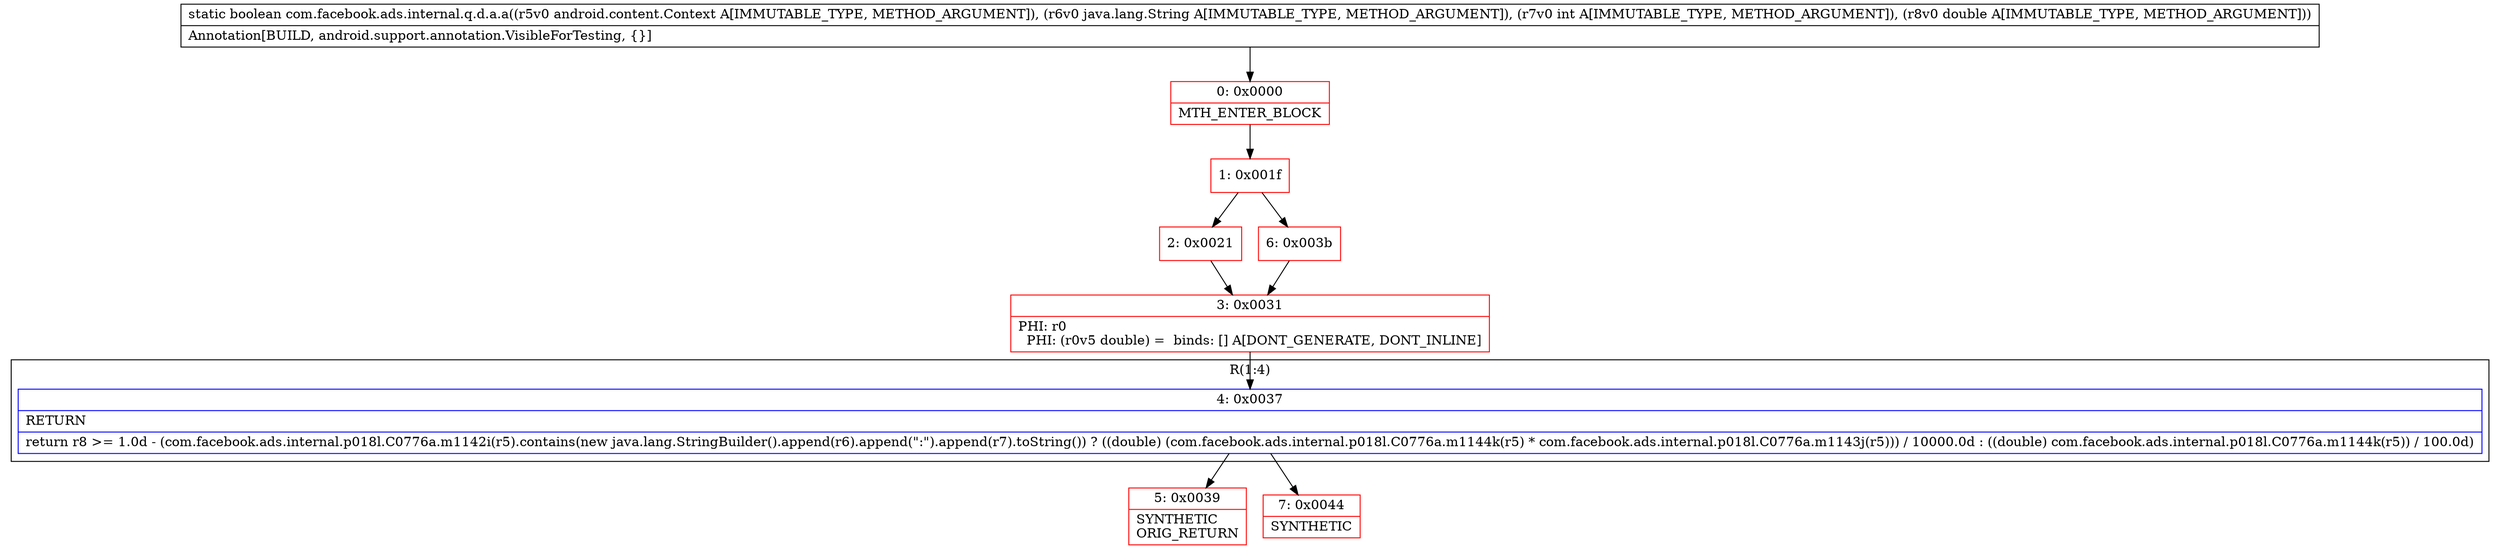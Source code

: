 digraph "CFG forcom.facebook.ads.internal.q.d.a.a(Landroid\/content\/Context;Ljava\/lang\/String;ID)Z" {
subgraph cluster_Region_778071117 {
label = "R(1:4)";
node [shape=record,color=blue];
Node_4 [shape=record,label="{4\:\ 0x0037|RETURN\l|return r8 \>= 1.0d \- (com.facebook.ads.internal.p018l.C0776a.m1142i(r5).contains(new java.lang.StringBuilder().append(r6).append(\":\").append(r7).toString()) ? ((double) (com.facebook.ads.internal.p018l.C0776a.m1144k(r5) * com.facebook.ads.internal.p018l.C0776a.m1143j(r5))) \/ 10000.0d : ((double) com.facebook.ads.internal.p018l.C0776a.m1144k(r5)) \/ 100.0d)\l}"];
}
Node_0 [shape=record,color=red,label="{0\:\ 0x0000|MTH_ENTER_BLOCK\l}"];
Node_1 [shape=record,color=red,label="{1\:\ 0x001f}"];
Node_2 [shape=record,color=red,label="{2\:\ 0x0021}"];
Node_3 [shape=record,color=red,label="{3\:\ 0x0031|PHI: r0 \l  PHI: (r0v5 double) =  binds: [] A[DONT_GENERATE, DONT_INLINE]\l}"];
Node_5 [shape=record,color=red,label="{5\:\ 0x0039|SYNTHETIC\lORIG_RETURN\l}"];
Node_6 [shape=record,color=red,label="{6\:\ 0x003b}"];
Node_7 [shape=record,color=red,label="{7\:\ 0x0044|SYNTHETIC\l}"];
MethodNode[shape=record,label="{static boolean com.facebook.ads.internal.q.d.a.a((r5v0 android.content.Context A[IMMUTABLE_TYPE, METHOD_ARGUMENT]), (r6v0 java.lang.String A[IMMUTABLE_TYPE, METHOD_ARGUMENT]), (r7v0 int A[IMMUTABLE_TYPE, METHOD_ARGUMENT]), (r8v0 double A[IMMUTABLE_TYPE, METHOD_ARGUMENT]))  | Annotation[BUILD, android.support.annotation.VisibleForTesting, \{\}]\l}"];
MethodNode -> Node_0;
Node_4 -> Node_5;
Node_4 -> Node_7;
Node_0 -> Node_1;
Node_1 -> Node_2;
Node_1 -> Node_6;
Node_2 -> Node_3;
Node_3 -> Node_4;
Node_6 -> Node_3;
}


